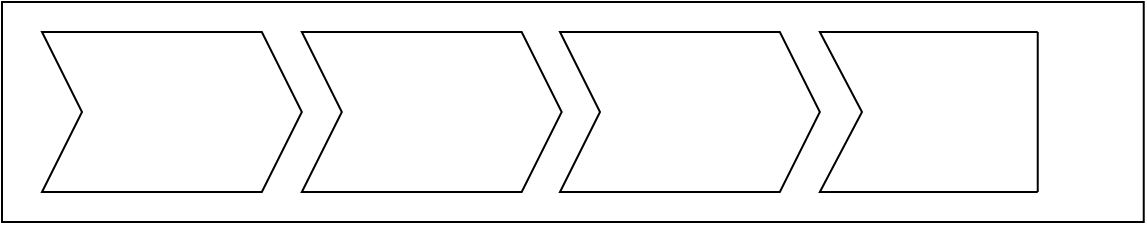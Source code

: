 <mxfile version="14.5.8" type="device"><diagram id="_YucUbObo6Hc2Fn5FA1d" name="Page-1"><mxGraphModel dx="222" dy="270" grid="1" gridSize="10" guides="1" tooltips="1" connect="1" arrows="1" fold="1" page="1" pageScale="1" pageWidth="827" pageHeight="1169" math="0" shadow="0"><root><mxCell id="0"/><mxCell id="1" parent="0"/><mxCell id="loKeX0LWzemDO8XuxFkA-1" value="" style="rounded=0;whiteSpace=wrap;html=1;" vertex="1" parent="1"><mxGeometry x="70" y="200" width="570.87" height="110" as="geometry"/></mxCell><mxCell id="loKeX0LWzemDO8XuxFkA-2" value="" style="shape=step;perimeter=stepPerimeter;whiteSpace=wrap;html=1;fixedSize=1;" vertex="1" parent="1"><mxGeometry x="90" y="215" width="129.921" height="80" as="geometry"/></mxCell><mxCell id="loKeX0LWzemDO8XuxFkA-3" value="" style="shape=step;perimeter=stepPerimeter;whiteSpace=wrap;html=1;fixedSize=1;" vertex="1" parent="1"><mxGeometry x="219.92" y="215" width="129.921" height="80" as="geometry"/></mxCell><mxCell id="loKeX0LWzemDO8XuxFkA-4" value="" style="shape=step;perimeter=stepPerimeter;whiteSpace=wrap;html=1;fixedSize=1;" vertex="1" parent="1"><mxGeometry x="349" y="215" width="129.921" height="80" as="geometry"/></mxCell><mxCell id="loKeX0LWzemDO8XuxFkA-5" value="" style="shape=step;perimeter=stepPerimeter;whiteSpace=wrap;html=1;fixedSize=1;size=21.08;" vertex="1" parent="1"><mxGeometry x="478.92" y="215" width="129.921" height="80" as="geometry"/></mxCell><mxCell id="loKeX0LWzemDO8XuxFkA-6" value="" style="rounded=0;whiteSpace=wrap;html=1;strokeColor=none;" vertex="1" parent="1"><mxGeometry x="587.87" y="212.5" width="50" height="85" as="geometry"/></mxCell><mxCell id="loKeX0LWzemDO8XuxFkA-7" value="" style="endArrow=none;html=1;" edge="1" parent="1"><mxGeometry width="50" height="50" relative="1" as="geometry"><mxPoint x="587.87" y="295" as="sourcePoint"/><mxPoint x="587.87" y="215" as="targetPoint"/></mxGeometry></mxCell></root></mxGraphModel></diagram></mxfile>